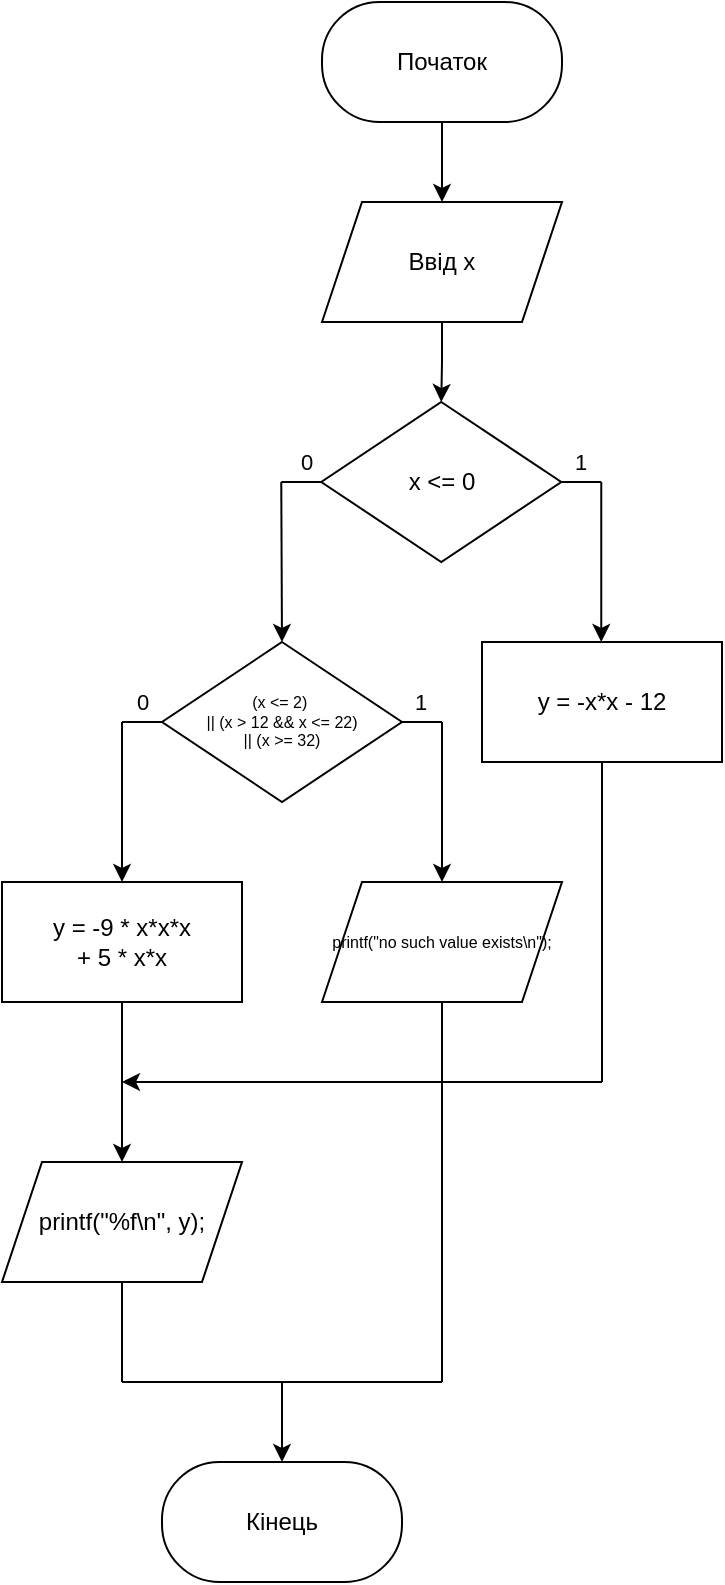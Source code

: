 <mxfile version="24.7.12">
  <diagram name="Page-1" id="rHHxsHPlFDR4ShxcY8VW">
    <mxGraphModel dx="2296" dy="859" grid="1" gridSize="10" guides="1" tooltips="1" connect="1" arrows="1" fold="1" page="1" pageScale="1" pageWidth="850" pageHeight="1100" math="0" shadow="0">
      <root>
        <mxCell id="0" />
        <mxCell id="1" parent="0" />
        <mxCell id="oEPAN90ecsCuU3oU3qWt-180" style="edgeStyle=orthogonalEdgeStyle;rounded=0;orthogonalLoop=1;jettySize=auto;html=1;" edge="1" parent="1" source="oEPAN90ecsCuU3oU3qWt-178" target="oEPAN90ecsCuU3oU3qWt-179">
          <mxGeometry relative="1" as="geometry" />
        </mxCell>
        <mxCell id="oEPAN90ecsCuU3oU3qWt-178" value="Початок" style="rounded=1;whiteSpace=wrap;html=1;arcSize=48;" vertex="1" parent="1">
          <mxGeometry x="140" y="20" width="120" height="60" as="geometry" />
        </mxCell>
        <mxCell id="oEPAN90ecsCuU3oU3qWt-309" style="edgeStyle=orthogonalEdgeStyle;rounded=0;orthogonalLoop=1;jettySize=auto;html=1;entryX=0.5;entryY=0;entryDx=0;entryDy=0;" edge="1" parent="1" source="oEPAN90ecsCuU3oU3qWt-179" target="oEPAN90ecsCuU3oU3qWt-304">
          <mxGeometry relative="1" as="geometry" />
        </mxCell>
        <mxCell id="oEPAN90ecsCuU3oU3qWt-179" value="Ввід х" style="shape=parallelogram;perimeter=parallelogramPerimeter;whiteSpace=wrap;html=1;fixedSize=1;" vertex="1" parent="1">
          <mxGeometry x="140" y="120" width="120" height="60" as="geometry" />
        </mxCell>
        <mxCell id="oEPAN90ecsCuU3oU3qWt-304" value="x &amp;lt;= 0" style="rhombus;whiteSpace=wrap;html=1;" vertex="1" parent="1">
          <mxGeometry x="139.63" y="220" width="120" height="80" as="geometry" />
        </mxCell>
        <mxCell id="oEPAN90ecsCuU3oU3qWt-305" value="" style="endArrow=none;html=1;rounded=0;exitX=1;exitY=0.5;exitDx=0;exitDy=0;" edge="1" parent="1" source="oEPAN90ecsCuU3oU3qWt-304">
          <mxGeometry width="50" height="50" relative="1" as="geometry">
            <mxPoint x="259.63" y="290" as="sourcePoint" />
            <mxPoint x="279.63" y="260" as="targetPoint" />
          </mxGeometry>
        </mxCell>
        <mxCell id="oEPAN90ecsCuU3oU3qWt-314" value="1" style="edgeLabel;html=1;align=center;verticalAlign=middle;resizable=0;points=[];" vertex="1" connectable="0" parent="oEPAN90ecsCuU3oU3qWt-305">
          <mxGeometry x="-0.096" relative="1" as="geometry">
            <mxPoint y="-10" as="offset" />
          </mxGeometry>
        </mxCell>
        <mxCell id="oEPAN90ecsCuU3oU3qWt-306" value="" style="endArrow=none;html=1;rounded=0;entryX=0;entryY=0.5;entryDx=0;entryDy=0;" edge="1" parent="1" target="oEPAN90ecsCuU3oU3qWt-304">
          <mxGeometry width="50" height="50" relative="1" as="geometry">
            <mxPoint x="119.63" y="260" as="sourcePoint" />
            <mxPoint x="149.63" y="270" as="targetPoint" />
          </mxGeometry>
        </mxCell>
        <mxCell id="oEPAN90ecsCuU3oU3qWt-313" value="0" style="edgeLabel;html=1;align=center;verticalAlign=middle;resizable=0;points=[];" vertex="1" connectable="0" parent="oEPAN90ecsCuU3oU3qWt-306">
          <mxGeometry x="0.22" relative="1" as="geometry">
            <mxPoint y="-10" as="offset" />
          </mxGeometry>
        </mxCell>
        <mxCell id="oEPAN90ecsCuU3oU3qWt-307" value="" style="endArrow=classic;html=1;rounded=0;" edge="1" parent="1">
          <mxGeometry width="50" height="50" relative="1" as="geometry">
            <mxPoint x="119.63" y="260" as="sourcePoint" />
            <mxPoint x="120" y="340" as="targetPoint" />
          </mxGeometry>
        </mxCell>
        <mxCell id="oEPAN90ecsCuU3oU3qWt-308" value="" style="endArrow=classic;html=1;rounded=0;" edge="1" parent="1">
          <mxGeometry width="50" height="50" relative="1" as="geometry">
            <mxPoint x="279.63" y="260" as="sourcePoint" />
            <mxPoint x="279.63" y="340" as="targetPoint" />
          </mxGeometry>
        </mxCell>
        <mxCell id="oEPAN90ecsCuU3oU3qWt-335" style="edgeStyle=orthogonalEdgeStyle;rounded=0;orthogonalLoop=1;jettySize=auto;html=1;endArrow=none;endFill=0;" edge="1" parent="1" source="oEPAN90ecsCuU3oU3qWt-316">
          <mxGeometry relative="1" as="geometry">
            <mxPoint x="280" y="560" as="targetPoint" />
          </mxGeometry>
        </mxCell>
        <mxCell id="oEPAN90ecsCuU3oU3qWt-316" value="y = -x*x - 12" style="rounded=0;whiteSpace=wrap;html=1;" vertex="1" parent="1">
          <mxGeometry x="220" y="340" width="120" height="60" as="geometry" />
        </mxCell>
        <mxCell id="oEPAN90ecsCuU3oU3qWt-317" value="&lt;div&gt;(x &amp;lt;= 2)&amp;nbsp;&lt;/div&gt;&lt;div&gt;|| (x &amp;gt; 12 &amp;amp;&amp;amp; x &amp;lt;= 22)&lt;/div&gt;&lt;div&gt;|| (x &amp;gt;= 32)&lt;/div&gt;" style="rhombus;whiteSpace=wrap;html=1;fontSize=8;verticalAlign=middle;" vertex="1" parent="1">
          <mxGeometry x="60" y="340" width="120" height="80" as="geometry" />
        </mxCell>
        <mxCell id="oEPAN90ecsCuU3oU3qWt-318" value="" style="endArrow=none;html=1;rounded=0;exitX=1;exitY=0.5;exitDx=0;exitDy=0;" edge="1" parent="1" source="oEPAN90ecsCuU3oU3qWt-317">
          <mxGeometry width="50" height="50" relative="1" as="geometry">
            <mxPoint x="180" y="410" as="sourcePoint" />
            <mxPoint x="200" y="380" as="targetPoint" />
          </mxGeometry>
        </mxCell>
        <mxCell id="oEPAN90ecsCuU3oU3qWt-319" value="1" style="edgeLabel;html=1;align=center;verticalAlign=middle;resizable=0;points=[];" vertex="1" connectable="0" parent="oEPAN90ecsCuU3oU3qWt-318">
          <mxGeometry x="-0.093" y="-1" relative="1" as="geometry">
            <mxPoint y="-11" as="offset" />
          </mxGeometry>
        </mxCell>
        <mxCell id="oEPAN90ecsCuU3oU3qWt-320" value="" style="endArrow=none;html=1;rounded=0;entryX=0;entryY=0.5;entryDx=0;entryDy=0;" edge="1" parent="1" target="oEPAN90ecsCuU3oU3qWt-317">
          <mxGeometry width="50" height="50" relative="1" as="geometry">
            <mxPoint x="40" y="380" as="sourcePoint" />
            <mxPoint x="70" y="390" as="targetPoint" />
          </mxGeometry>
        </mxCell>
        <mxCell id="oEPAN90ecsCuU3oU3qWt-321" value="0" style="edgeLabel;html=1;align=center;verticalAlign=middle;resizable=0;points=[];" vertex="1" connectable="0" parent="oEPAN90ecsCuU3oU3qWt-320">
          <mxGeometry x="-0.396" y="1" relative="1" as="geometry">
            <mxPoint x="4" y="-9" as="offset" />
          </mxGeometry>
        </mxCell>
        <mxCell id="oEPAN90ecsCuU3oU3qWt-322" value="" style="endArrow=classic;html=1;rounded=0;" edge="1" parent="1">
          <mxGeometry width="50" height="50" relative="1" as="geometry">
            <mxPoint x="40" y="380" as="sourcePoint" />
            <mxPoint x="40" y="460" as="targetPoint" />
          </mxGeometry>
        </mxCell>
        <mxCell id="oEPAN90ecsCuU3oU3qWt-323" value="" style="endArrow=classic;html=1;rounded=0;" edge="1" parent="1">
          <mxGeometry width="50" height="50" relative="1" as="geometry">
            <mxPoint x="200" y="380" as="sourcePoint" />
            <mxPoint x="200" y="460" as="targetPoint" />
          </mxGeometry>
        </mxCell>
        <mxCell id="oEPAN90ecsCuU3oU3qWt-325" style="edgeStyle=orthogonalEdgeStyle;rounded=0;orthogonalLoop=1;jettySize=auto;html=1;endArrow=none;endFill=0;" edge="1" parent="1" source="oEPAN90ecsCuU3oU3qWt-324">
          <mxGeometry relative="1" as="geometry">
            <mxPoint x="200" y="710" as="targetPoint" />
          </mxGeometry>
        </mxCell>
        <mxCell id="oEPAN90ecsCuU3oU3qWt-324" value="printf(&quot;no such value exists\n&quot;);" style="shape=parallelogram;perimeter=parallelogramPerimeter;whiteSpace=wrap;html=1;fixedSize=1;fontSize=8;" vertex="1" parent="1">
          <mxGeometry x="140" y="460" width="120" height="60" as="geometry" />
        </mxCell>
        <mxCell id="oEPAN90ecsCuU3oU3qWt-327" style="edgeStyle=orthogonalEdgeStyle;rounded=0;orthogonalLoop=1;jettySize=auto;html=1;entryX=0.5;entryY=0;entryDx=0;entryDy=0;" edge="1" parent="1" source="oEPAN90ecsCuU3oU3qWt-326" target="oEPAN90ecsCuU3oU3qWt-328">
          <mxGeometry relative="1" as="geometry">
            <mxPoint x="40" y="560" as="targetPoint" />
          </mxGeometry>
        </mxCell>
        <mxCell id="oEPAN90ecsCuU3oU3qWt-326" value="&lt;div&gt;y = -9 * x*x*x&lt;/div&gt;&lt;div&gt;+ 5 * x*x&lt;/div&gt;" style="rounded=0;whiteSpace=wrap;html=1;" vertex="1" parent="1">
          <mxGeometry x="-20" y="460" width="120" height="60" as="geometry" />
        </mxCell>
        <mxCell id="oEPAN90ecsCuU3oU3qWt-337" style="edgeStyle=orthogonalEdgeStyle;rounded=0;orthogonalLoop=1;jettySize=auto;html=1;endArrow=none;endFill=0;" edge="1" parent="1" source="oEPAN90ecsCuU3oU3qWt-328">
          <mxGeometry relative="1" as="geometry">
            <mxPoint x="40" y="710" as="targetPoint" />
          </mxGeometry>
        </mxCell>
        <mxCell id="oEPAN90ecsCuU3oU3qWt-328" value="printf(&quot;%f\n&quot;, y);" style="shape=parallelogram;perimeter=parallelogramPerimeter;whiteSpace=wrap;html=1;fixedSize=1;" vertex="1" parent="1">
          <mxGeometry x="-20" y="600" width="120" height="60" as="geometry" />
        </mxCell>
        <mxCell id="oEPAN90ecsCuU3oU3qWt-334" value="Кінець" style="rounded=1;whiteSpace=wrap;html=1;arcSize=48;" vertex="1" parent="1">
          <mxGeometry x="60" y="750" width="120" height="60" as="geometry" />
        </mxCell>
        <mxCell id="oEPAN90ecsCuU3oU3qWt-336" value="" style="endArrow=classic;html=1;rounded=0;" edge="1" parent="1">
          <mxGeometry width="50" height="50" relative="1" as="geometry">
            <mxPoint x="280" y="560" as="sourcePoint" />
            <mxPoint x="40" y="560" as="targetPoint" />
          </mxGeometry>
        </mxCell>
        <mxCell id="oEPAN90ecsCuU3oU3qWt-338" value="" style="endArrow=none;html=1;rounded=0;" edge="1" parent="1">
          <mxGeometry width="50" height="50" relative="1" as="geometry">
            <mxPoint x="40" y="710" as="sourcePoint" />
            <mxPoint x="200" y="710" as="targetPoint" />
          </mxGeometry>
        </mxCell>
        <mxCell id="oEPAN90ecsCuU3oU3qWt-339" value="" style="endArrow=classic;html=1;rounded=0;" edge="1" parent="1" target="oEPAN90ecsCuU3oU3qWt-334">
          <mxGeometry width="50" height="50" relative="1" as="geometry">
            <mxPoint x="120" y="710" as="sourcePoint" />
            <mxPoint x="240" y="670" as="targetPoint" />
          </mxGeometry>
        </mxCell>
      </root>
    </mxGraphModel>
  </diagram>
</mxfile>
